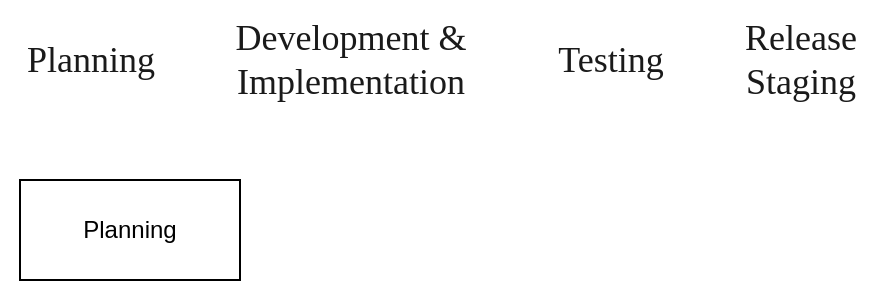 <mxfile version="21.6.6" type="github">
  <diagram name="Page-1" id="2YBvvXClWsGukQMizWep">
    <mxGraphModel dx="683" dy="381" grid="1" gridSize="10" guides="1" tooltips="1" connect="1" arrows="1" fold="1" page="1" pageScale="1" pageWidth="850" pageHeight="1100" math="0" shadow="0">
      <root>
        <mxCell id="0" />
        <mxCell id="1" parent="0" />
        <mxCell id="eIyQyfdwTbH2WIT_anN0-1" value="&lt;font color=&quot;#1a1a1a&quot; style=&quot;font-size: 18px;&quot; face=&quot;Tahoma&quot;&gt;Planning&lt;/font&gt;" style="text;html=1;align=center;verticalAlign=middle;resizable=0;points=[];autosize=1;strokeColor=none;fillColor=none;" vertex="1" parent="1">
          <mxGeometry x="10" y="10" width="90" height="40" as="geometry" />
        </mxCell>
        <mxCell id="eIyQyfdwTbH2WIT_anN0-2" value="&lt;font color=&quot;#1a1a1a&quot; style=&quot;font-size: 18px;&quot; face=&quot;Tahoma&quot;&gt;Development &amp;amp;&lt;br&gt;Implementation&lt;br&gt;&lt;/font&gt;" style="text;html=1;align=center;verticalAlign=middle;resizable=0;points=[];autosize=1;strokeColor=none;fillColor=none;" vertex="1" parent="1">
          <mxGeometry x="110" width="150" height="60" as="geometry" />
        </mxCell>
        <mxCell id="eIyQyfdwTbH2WIT_anN0-3" value="&lt;font color=&quot;#1a1a1a&quot; style=&quot;font-size: 18px;&quot; face=&quot;Tahoma&quot;&gt;Testing&lt;/font&gt;" style="text;html=1;align=center;verticalAlign=middle;resizable=0;points=[];autosize=1;strokeColor=none;fillColor=none;" vertex="1" parent="1">
          <mxGeometry x="275" y="10" width="80" height="40" as="geometry" />
        </mxCell>
        <mxCell id="eIyQyfdwTbH2WIT_anN0-4" value="&lt;font color=&quot;#1a1a1a&quot; style=&quot;font-size: 18px;&quot; face=&quot;Tahoma&quot;&gt;Release&lt;br&gt;Staging&lt;br&gt;&lt;/font&gt;" style="text;html=1;align=center;verticalAlign=middle;resizable=0;points=[];autosize=1;strokeColor=none;fillColor=none;" vertex="1" parent="1">
          <mxGeometry x="370" width="80" height="60" as="geometry" />
        </mxCell>
        <mxCell id="eIyQyfdwTbH2WIT_anN0-8" value="Planning" style="html=1;whiteSpace=wrap;" vertex="1" parent="1">
          <mxGeometry x="20" y="90" width="110" height="50" as="geometry" />
        </mxCell>
      </root>
    </mxGraphModel>
  </diagram>
</mxfile>
